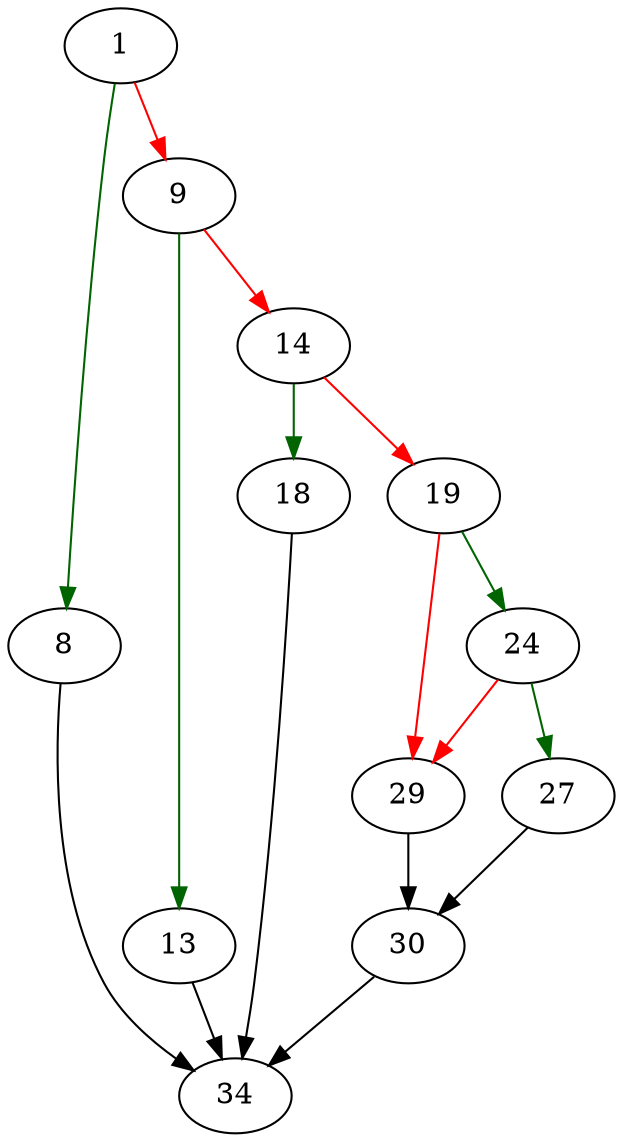 strict digraph "getAutoVacuum" {
	// Node definitions.
	1 [entry=true];
	8;
	9;
	34;
	13;
	14;
	18;
	19;
	24;
	29;
	27;
	30;

	// Edge definitions.
	1 -> 8 [
		color=darkgreen
		cond=true
	];
	1 -> 9 [
		color=red
		cond=false
	];
	8 -> 34;
	9 -> 13 [
		color=darkgreen
		cond=true
	];
	9 -> 14 [
		color=red
		cond=false
	];
	13 -> 34;
	14 -> 18 [
		color=darkgreen
		cond=true
	];
	14 -> 19 [
		color=red
		cond=false
	];
	18 -> 34;
	19 -> 24 [
		color=darkgreen
		cond=true
	];
	19 -> 29 [
		color=red
		cond=false
	];
	24 -> 29 [
		color=red
		cond=false
	];
	24 -> 27 [
		color=darkgreen
		cond=true
	];
	29 -> 30;
	27 -> 30;
	30 -> 34;
}